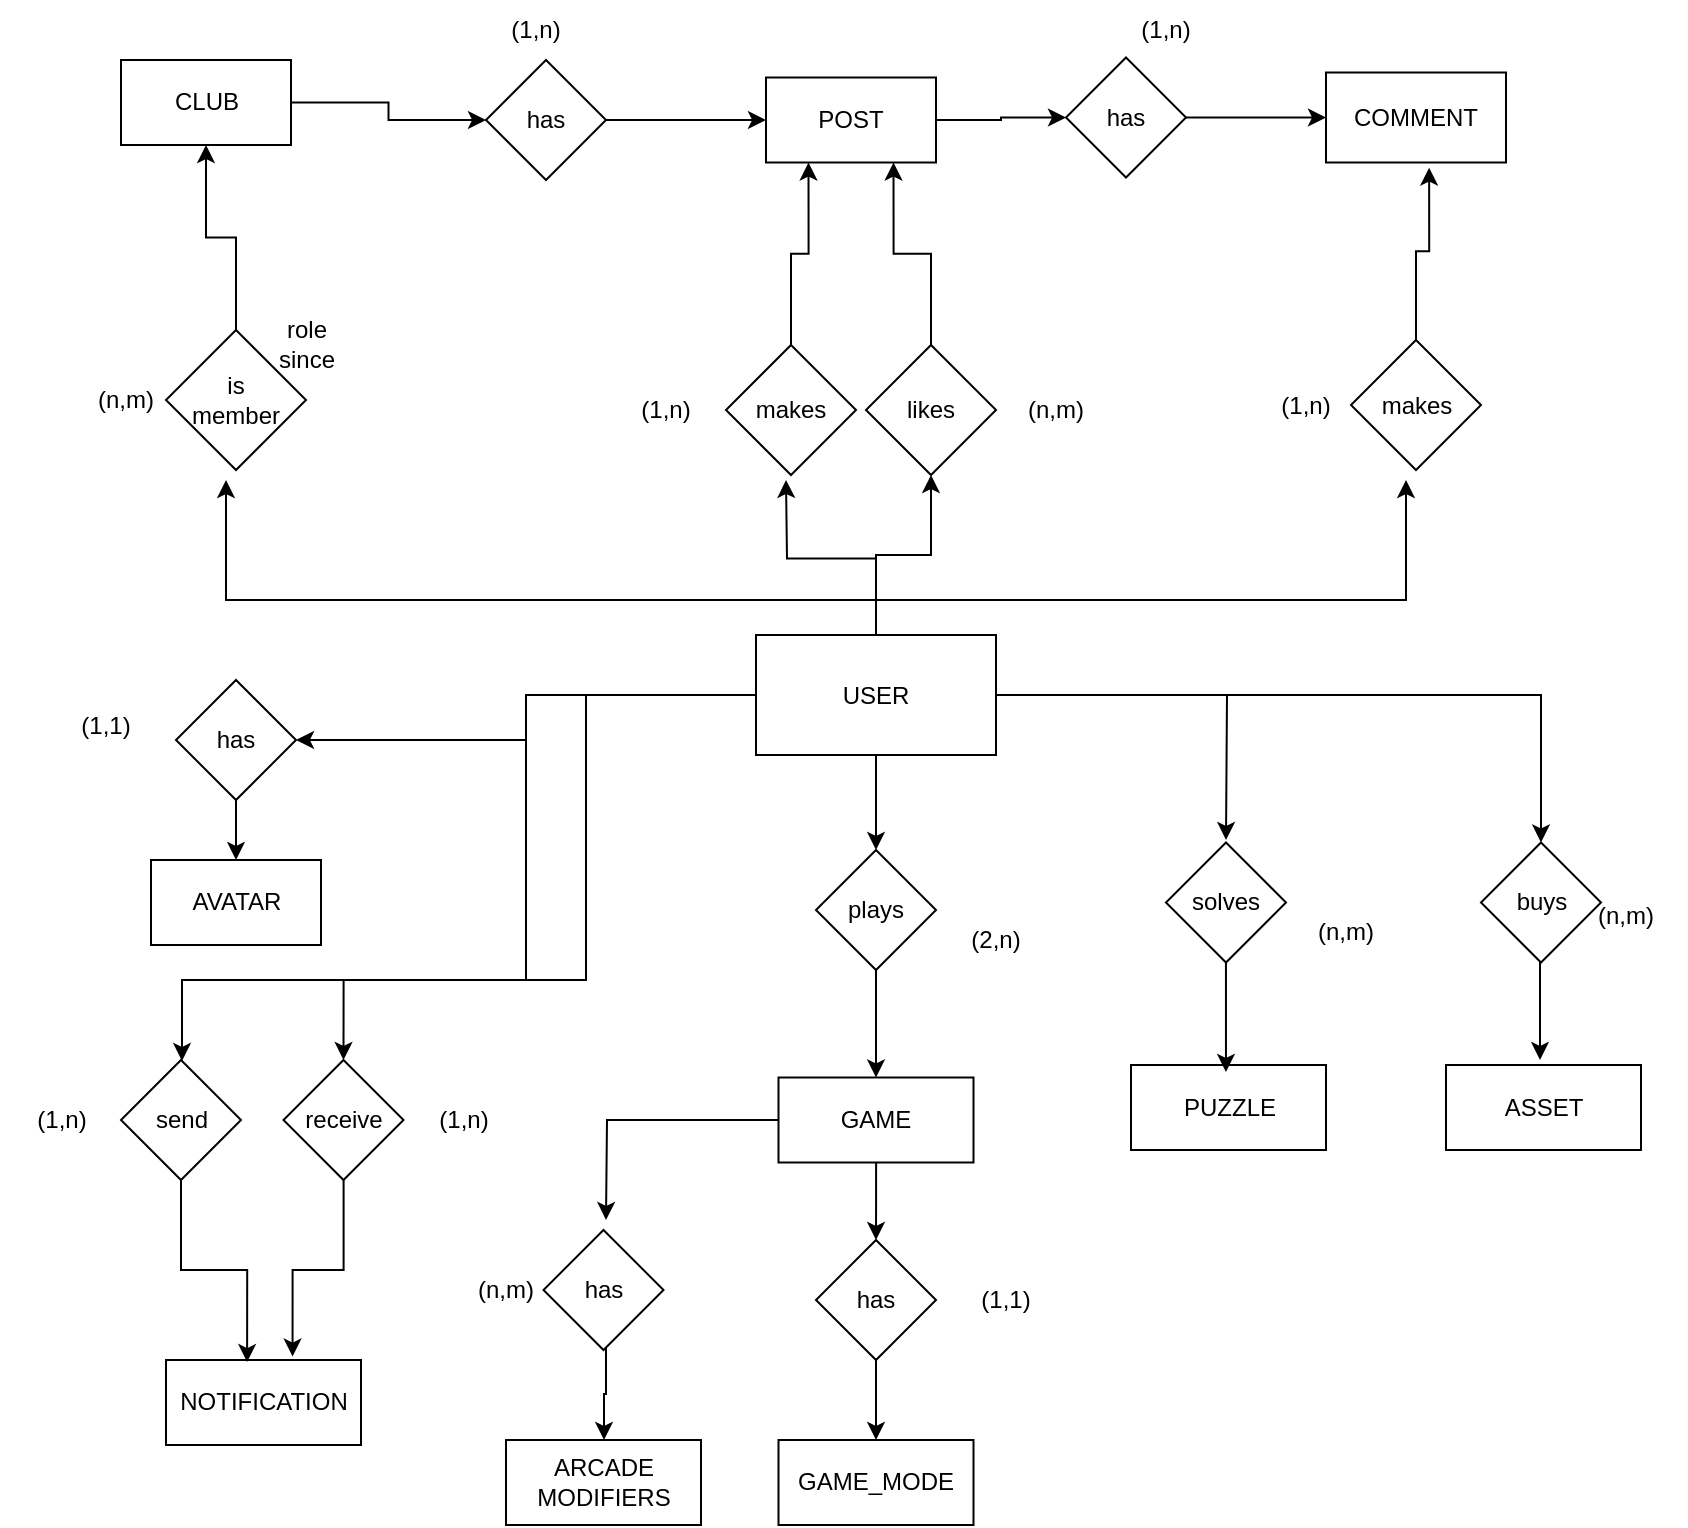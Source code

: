 <mxfile version="24.7.10">
  <diagram id="R2lEEEUBdFMjLlhIrx00" name="Page-1">
    <mxGraphModel dx="1398" dy="707" grid="1" gridSize="10" guides="1" tooltips="1" connect="1" arrows="1" fold="1" page="1" pageScale="1" pageWidth="850" pageHeight="1100" math="0" shadow="0" extFonts="Permanent Marker^https://fonts.googleapis.com/css?family=Permanent+Marker">
      <root>
        <mxCell id="0" />
        <mxCell id="1" parent="0" />
        <mxCell id="3sxSXju4hG3DWmDzFV1x-23" style="edgeStyle=orthogonalEdgeStyle;rounded=0;orthogonalLoop=1;jettySize=auto;html=1;" parent="1" source="3sxSXju4hG3DWmDzFV1x-2" edge="1">
          <mxGeometry relative="1" as="geometry">
            <mxPoint x="400" y="240" as="targetPoint" />
          </mxGeometry>
        </mxCell>
        <mxCell id="3sxSXju4hG3DWmDzFV1x-27" style="edgeStyle=orthogonalEdgeStyle;rounded=0;orthogonalLoop=1;jettySize=auto;html=1;" parent="1" source="3sxSXju4hG3DWmDzFV1x-2" target="3sxSXju4hG3DWmDzFV1x-13" edge="1">
          <mxGeometry relative="1" as="geometry" />
        </mxCell>
        <mxCell id="3sxSXju4hG3DWmDzFV1x-31" style="edgeStyle=orthogonalEdgeStyle;rounded=0;orthogonalLoop=1;jettySize=auto;html=1;" parent="1" source="3sxSXju4hG3DWmDzFV1x-2" edge="1">
          <mxGeometry relative="1" as="geometry">
            <mxPoint x="710" y="240" as="targetPoint" />
            <Array as="points">
              <mxPoint x="445" y="300" />
              <mxPoint x="710" y="300" />
            </Array>
          </mxGeometry>
        </mxCell>
        <mxCell id="3sxSXju4hG3DWmDzFV1x-36" style="edgeStyle=orthogonalEdgeStyle;rounded=0;orthogonalLoop=1;jettySize=auto;html=1;" parent="1" source="3sxSXju4hG3DWmDzFV1x-2" edge="1">
          <mxGeometry relative="1" as="geometry">
            <mxPoint x="120" y="240" as="targetPoint" />
            <Array as="points">
              <mxPoint x="445" y="300" />
              <mxPoint x="120" y="300" />
            </Array>
          </mxGeometry>
        </mxCell>
        <mxCell id="3sxSXju4hG3DWmDzFV1x-37" style="edgeStyle=orthogonalEdgeStyle;rounded=0;orthogonalLoop=1;jettySize=auto;html=1;" parent="1" source="3sxSXju4hG3DWmDzFV1x-2" target="3sxSXju4hG3DWmDzFV1x-19" edge="1">
          <mxGeometry relative="1" as="geometry" />
        </mxCell>
        <mxCell id="3sxSXju4hG3DWmDzFV1x-48" style="edgeStyle=orthogonalEdgeStyle;rounded=0;orthogonalLoop=1;jettySize=auto;html=1;" parent="1" source="3sxSXju4hG3DWmDzFV1x-2" target="3sxSXju4hG3DWmDzFV1x-44" edge="1">
          <mxGeometry relative="1" as="geometry">
            <Array as="points">
              <mxPoint x="270" y="348" />
              <mxPoint x="270" y="490" />
              <mxPoint x="98" y="490" />
            </Array>
          </mxGeometry>
        </mxCell>
        <mxCell id="3sxSXju4hG3DWmDzFV1x-49" style="edgeStyle=orthogonalEdgeStyle;rounded=0;orthogonalLoop=1;jettySize=auto;html=1;entryX=0.5;entryY=0;entryDx=0;entryDy=0;" parent="1" source="3sxSXju4hG3DWmDzFV1x-2" target="3sxSXju4hG3DWmDzFV1x-45" edge="1">
          <mxGeometry relative="1" as="geometry">
            <Array as="points">
              <mxPoint x="300" y="348" />
              <mxPoint x="300" y="490" />
              <mxPoint x="179" y="490" />
            </Array>
          </mxGeometry>
        </mxCell>
        <mxCell id="3sxSXju4hG3DWmDzFV1x-52" style="edgeStyle=orthogonalEdgeStyle;rounded=0;orthogonalLoop=1;jettySize=auto;html=1;entryX=0.5;entryY=0;entryDx=0;entryDy=0;" parent="1" source="3sxSXju4hG3DWmDzFV1x-2" target="3sxSXju4hG3DWmDzFV1x-41" edge="1">
          <mxGeometry relative="1" as="geometry" />
        </mxCell>
        <mxCell id="3sxSXju4hG3DWmDzFV1x-62" style="edgeStyle=orthogonalEdgeStyle;rounded=0;orthogonalLoop=1;jettySize=auto;html=1;" parent="1" source="3sxSXju4hG3DWmDzFV1x-2" edge="1">
          <mxGeometry relative="1" as="geometry">
            <mxPoint x="620" y="420" as="targetPoint" />
          </mxGeometry>
        </mxCell>
        <mxCell id="3sxSXju4hG3DWmDzFV1x-67" style="edgeStyle=orthogonalEdgeStyle;rounded=0;orthogonalLoop=1;jettySize=auto;html=1;entryX=0.5;entryY=0;entryDx=0;entryDy=0;" parent="1" source="3sxSXju4hG3DWmDzFV1x-2" target="3sxSXju4hG3DWmDzFV1x-65" edge="1">
          <mxGeometry relative="1" as="geometry" />
        </mxCell>
        <mxCell id="3sxSXju4hG3DWmDzFV1x-2" value="USER" style="rounded=0;whiteSpace=wrap;html=1;" parent="1" vertex="1">
          <mxGeometry x="385" y="317.5" width="120" height="60" as="geometry" />
        </mxCell>
        <mxCell id="3sxSXju4hG3DWmDzFV1x-35" style="edgeStyle=orthogonalEdgeStyle;rounded=0;orthogonalLoop=1;jettySize=auto;html=1;entryX=0.5;entryY=1;entryDx=0;entryDy=0;" parent="1" source="3sxSXju4hG3DWmDzFV1x-3" target="3sxSXju4hG3DWmDzFV1x-4" edge="1">
          <mxGeometry relative="1" as="geometry" />
        </mxCell>
        <mxCell id="3sxSXju4hG3DWmDzFV1x-3" value="&lt;div&gt;is&lt;/div&gt;&lt;div&gt;member&lt;br&gt;&lt;/div&gt;" style="rhombus;whiteSpace=wrap;html=1;" parent="1" vertex="1">
          <mxGeometry x="90" y="165" width="70" height="70" as="geometry" />
        </mxCell>
        <mxCell id="3sxSXju4hG3DWmDzFV1x-33" style="edgeStyle=orthogonalEdgeStyle;rounded=0;orthogonalLoop=1;jettySize=auto;html=1;entryX=0;entryY=0.5;entryDx=0;entryDy=0;" parent="1" source="3sxSXju4hG3DWmDzFV1x-4" target="3sxSXju4hG3DWmDzFV1x-5" edge="1">
          <mxGeometry relative="1" as="geometry" />
        </mxCell>
        <mxCell id="3sxSXju4hG3DWmDzFV1x-4" value="CLUB" style="rounded=0;whiteSpace=wrap;html=1;" parent="1" vertex="1">
          <mxGeometry x="67.5" y="30" width="85" height="42.5" as="geometry" />
        </mxCell>
        <mxCell id="3sxSXju4hG3DWmDzFV1x-34" style="edgeStyle=orthogonalEdgeStyle;rounded=0;orthogonalLoop=1;jettySize=auto;html=1;entryX=0;entryY=0.5;entryDx=0;entryDy=0;" parent="1" source="3sxSXju4hG3DWmDzFV1x-5" target="3sxSXju4hG3DWmDzFV1x-6" edge="1">
          <mxGeometry relative="1" as="geometry" />
        </mxCell>
        <mxCell id="3sxSXju4hG3DWmDzFV1x-5" value="has" style="rhombus;whiteSpace=wrap;html=1;" parent="1" vertex="1">
          <mxGeometry x="250" y="30" width="60" height="60" as="geometry" />
        </mxCell>
        <mxCell id="3sxSXju4hG3DWmDzFV1x-29" style="edgeStyle=orthogonalEdgeStyle;rounded=0;orthogonalLoop=1;jettySize=auto;html=1;entryX=0;entryY=0.5;entryDx=0;entryDy=0;" parent="1" source="3sxSXju4hG3DWmDzFV1x-6" target="3sxSXju4hG3DWmDzFV1x-15" edge="1">
          <mxGeometry relative="1" as="geometry" />
        </mxCell>
        <mxCell id="3sxSXju4hG3DWmDzFV1x-6" value="POST" style="rounded=0;whiteSpace=wrap;html=1;" parent="1" vertex="1">
          <mxGeometry x="390" y="38.75" width="85" height="42.5" as="geometry" />
        </mxCell>
        <mxCell id="3sxSXju4hG3DWmDzFV1x-7" value="(n,m)" style="text;html=1;align=center;verticalAlign=middle;whiteSpace=wrap;rounded=0;" parent="1" vertex="1">
          <mxGeometry x="40" y="185" width="60" height="30" as="geometry" />
        </mxCell>
        <mxCell id="3sxSXju4hG3DWmDzFV1x-8" value="(1,n)" style="text;html=1;align=center;verticalAlign=middle;whiteSpace=wrap;rounded=0;" parent="1" vertex="1">
          <mxGeometry x="245" width="60" height="30" as="geometry" />
        </mxCell>
        <mxCell id="3sxSXju4hG3DWmDzFV1x-24" style="edgeStyle=orthogonalEdgeStyle;rounded=0;orthogonalLoop=1;jettySize=auto;html=1;entryX=0.25;entryY=1;entryDx=0;entryDy=0;" parent="1" source="3sxSXju4hG3DWmDzFV1x-9" target="3sxSXju4hG3DWmDzFV1x-6" edge="1">
          <mxGeometry relative="1" as="geometry" />
        </mxCell>
        <mxCell id="3sxSXju4hG3DWmDzFV1x-9" value="makes" style="rhombus;whiteSpace=wrap;html=1;" parent="1" vertex="1">
          <mxGeometry x="370" y="172.5" width="65" height="65" as="geometry" />
        </mxCell>
        <mxCell id="3sxSXju4hG3DWmDzFV1x-10" value="(1,n)" style="text;html=1;align=center;verticalAlign=middle;whiteSpace=wrap;rounded=0;" parent="1" vertex="1">
          <mxGeometry x="310" y="190" width="60" height="30" as="geometry" />
        </mxCell>
        <mxCell id="3sxSXju4hG3DWmDzFV1x-11" value="COMMENT" style="rounded=0;whiteSpace=wrap;html=1;" parent="1" vertex="1">
          <mxGeometry x="670" y="36.25" width="90" height="45" as="geometry" />
        </mxCell>
        <mxCell id="3sxSXju4hG3DWmDzFV1x-12" value="makes" style="rhombus;whiteSpace=wrap;html=1;" parent="1" vertex="1">
          <mxGeometry x="682.5" y="170" width="65" height="65" as="geometry" />
        </mxCell>
        <mxCell id="3sxSXju4hG3DWmDzFV1x-28" style="edgeStyle=orthogonalEdgeStyle;rounded=0;orthogonalLoop=1;jettySize=auto;html=1;entryX=0.75;entryY=1;entryDx=0;entryDy=0;" parent="1" source="3sxSXju4hG3DWmDzFV1x-13" target="3sxSXju4hG3DWmDzFV1x-6" edge="1">
          <mxGeometry relative="1" as="geometry" />
        </mxCell>
        <mxCell id="3sxSXju4hG3DWmDzFV1x-13" value="likes" style="rhombus;whiteSpace=wrap;html=1;" parent="1" vertex="1">
          <mxGeometry x="440" y="172.5" width="65" height="65" as="geometry" />
        </mxCell>
        <mxCell id="3sxSXju4hG3DWmDzFV1x-14" value="(n,m)" style="text;html=1;align=center;verticalAlign=middle;whiteSpace=wrap;rounded=0;" parent="1" vertex="1">
          <mxGeometry x="505" y="190" width="60" height="30" as="geometry" />
        </mxCell>
        <mxCell id="3sxSXju4hG3DWmDzFV1x-30" style="edgeStyle=orthogonalEdgeStyle;rounded=0;orthogonalLoop=1;jettySize=auto;html=1;entryX=0;entryY=0.5;entryDx=0;entryDy=0;" parent="1" source="3sxSXju4hG3DWmDzFV1x-15" target="3sxSXju4hG3DWmDzFV1x-11" edge="1">
          <mxGeometry relative="1" as="geometry" />
        </mxCell>
        <mxCell id="3sxSXju4hG3DWmDzFV1x-15" value="has" style="rhombus;whiteSpace=wrap;html=1;" parent="1" vertex="1">
          <mxGeometry x="540" y="28.75" width="60" height="60" as="geometry" />
        </mxCell>
        <mxCell id="3sxSXju4hG3DWmDzFV1x-16" value="(1,n)" style="text;html=1;align=center;verticalAlign=middle;whiteSpace=wrap;rounded=0;" parent="1" vertex="1">
          <mxGeometry x="560" width="60" height="30" as="geometry" />
        </mxCell>
        <mxCell id="3sxSXju4hG3DWmDzFV1x-17" value="(1,n)" style="text;html=1;align=center;verticalAlign=middle;whiteSpace=wrap;rounded=0;" parent="1" vertex="1">
          <mxGeometry x="630" y="187.5" width="60" height="30" as="geometry" />
        </mxCell>
        <mxCell id="3sxSXju4hG3DWmDzFV1x-18" value="AVATAR" style="rounded=0;whiteSpace=wrap;html=1;" parent="1" vertex="1">
          <mxGeometry x="82.5" y="430" width="85" height="42.5" as="geometry" />
        </mxCell>
        <mxCell id="3sxSXju4hG3DWmDzFV1x-38" style="edgeStyle=orthogonalEdgeStyle;rounded=0;orthogonalLoop=1;jettySize=auto;html=1;entryX=0.5;entryY=0;entryDx=0;entryDy=0;" parent="1" source="3sxSXju4hG3DWmDzFV1x-19" target="3sxSXju4hG3DWmDzFV1x-18" edge="1">
          <mxGeometry relative="1" as="geometry" />
        </mxCell>
        <mxCell id="3sxSXju4hG3DWmDzFV1x-19" value="has" style="rhombus;whiteSpace=wrap;html=1;" parent="1" vertex="1">
          <mxGeometry x="95" y="340" width="60" height="60" as="geometry" />
        </mxCell>
        <mxCell id="3sxSXju4hG3DWmDzFV1x-20" value="(1,1)" style="text;html=1;align=center;verticalAlign=middle;whiteSpace=wrap;rounded=0;" parent="1" vertex="1">
          <mxGeometry x="30" y="347.5" width="60" height="30" as="geometry" />
        </mxCell>
        <mxCell id="3sxSXju4hG3DWmDzFV1x-32" style="edgeStyle=orthogonalEdgeStyle;rounded=0;orthogonalLoop=1;jettySize=auto;html=1;entryX=0.573;entryY=1.057;entryDx=0;entryDy=0;entryPerimeter=0;" parent="1" source="3sxSXju4hG3DWmDzFV1x-12" target="3sxSXju4hG3DWmDzFV1x-11" edge="1">
          <mxGeometry relative="1" as="geometry" />
        </mxCell>
        <mxCell id="3sxSXju4hG3DWmDzFV1x-39" value="GAME_MODE" style="rounded=0;whiteSpace=wrap;html=1;" parent="1" vertex="1">
          <mxGeometry x="396.25" y="720" width="97.5" height="42.5" as="geometry" />
        </mxCell>
        <mxCell id="3sxSXju4hG3DWmDzFV1x-57" style="edgeStyle=orthogonalEdgeStyle;rounded=0;orthogonalLoop=1;jettySize=auto;html=1;entryX=0.5;entryY=0;entryDx=0;entryDy=0;" parent="1" source="3sxSXju4hG3DWmDzFV1x-40" target="3sxSXju4hG3DWmDzFV1x-55" edge="1">
          <mxGeometry relative="1" as="geometry" />
        </mxCell>
        <mxCell id="GaKpPGgcgWjd_dkRFhh1-4" style="edgeStyle=orthogonalEdgeStyle;rounded=0;orthogonalLoop=1;jettySize=auto;html=1;" edge="1" parent="1" source="3sxSXju4hG3DWmDzFV1x-40">
          <mxGeometry relative="1" as="geometry">
            <mxPoint x="310" y="610" as="targetPoint" />
          </mxGeometry>
        </mxCell>
        <mxCell id="3sxSXju4hG3DWmDzFV1x-40" value="GAME" style="rounded=0;whiteSpace=wrap;html=1;" parent="1" vertex="1">
          <mxGeometry x="396.25" y="538.75" width="97.5" height="42.5" as="geometry" />
        </mxCell>
        <mxCell id="3sxSXju4hG3DWmDzFV1x-54" style="edgeStyle=orthogonalEdgeStyle;rounded=0;orthogonalLoop=1;jettySize=auto;html=1;entryX=0.5;entryY=0;entryDx=0;entryDy=0;" parent="1" source="3sxSXju4hG3DWmDzFV1x-41" target="3sxSXju4hG3DWmDzFV1x-40" edge="1">
          <mxGeometry relative="1" as="geometry" />
        </mxCell>
        <mxCell id="3sxSXju4hG3DWmDzFV1x-41" value="plays" style="rhombus;whiteSpace=wrap;html=1;" parent="1" vertex="1">
          <mxGeometry x="415" y="425" width="60" height="60" as="geometry" />
        </mxCell>
        <mxCell id="3sxSXju4hG3DWmDzFV1x-42" value="(2,n)" style="text;html=1;align=center;verticalAlign=middle;whiteSpace=wrap;rounded=0;" parent="1" vertex="1">
          <mxGeometry x="475" y="455" width="60" height="30" as="geometry" />
        </mxCell>
        <mxCell id="3sxSXju4hG3DWmDzFV1x-43" value="NOTIFICATION" style="rounded=0;whiteSpace=wrap;html=1;" parent="1" vertex="1">
          <mxGeometry x="90" y="680" width="97.5" height="42.5" as="geometry" />
        </mxCell>
        <mxCell id="3sxSXju4hG3DWmDzFV1x-44" value="send" style="rhombus;whiteSpace=wrap;html=1;" parent="1" vertex="1">
          <mxGeometry x="67.5" y="530" width="60" height="60" as="geometry" />
        </mxCell>
        <mxCell id="3sxSXju4hG3DWmDzFV1x-45" value="receive" style="rhombus;whiteSpace=wrap;html=1;" parent="1" vertex="1">
          <mxGeometry x="148.75" y="530" width="60" height="60" as="geometry" />
        </mxCell>
        <mxCell id="3sxSXju4hG3DWmDzFV1x-46" value="(1,n)" style="text;html=1;align=center;verticalAlign=middle;whiteSpace=wrap;rounded=0;" parent="1" vertex="1">
          <mxGeometry x="7.5" y="545" width="60" height="30" as="geometry" />
        </mxCell>
        <mxCell id="3sxSXju4hG3DWmDzFV1x-47" value="(1,n)" style="text;html=1;align=center;verticalAlign=middle;whiteSpace=wrap;rounded=0;" parent="1" vertex="1">
          <mxGeometry x="208.75" y="545" width="60" height="30" as="geometry" />
        </mxCell>
        <mxCell id="3sxSXju4hG3DWmDzFV1x-50" style="edgeStyle=orthogonalEdgeStyle;rounded=0;orthogonalLoop=1;jettySize=auto;html=1;entryX=0.416;entryY=0.024;entryDx=0;entryDy=0;entryPerimeter=0;" parent="1" source="3sxSXju4hG3DWmDzFV1x-44" target="3sxSXju4hG3DWmDzFV1x-43" edge="1">
          <mxGeometry relative="1" as="geometry" />
        </mxCell>
        <mxCell id="3sxSXju4hG3DWmDzFV1x-51" style="edgeStyle=orthogonalEdgeStyle;rounded=0;orthogonalLoop=1;jettySize=auto;html=1;entryX=0.649;entryY=-0.041;entryDx=0;entryDy=0;entryPerimeter=0;" parent="1" source="3sxSXju4hG3DWmDzFV1x-45" target="3sxSXju4hG3DWmDzFV1x-43" edge="1">
          <mxGeometry relative="1" as="geometry" />
        </mxCell>
        <mxCell id="3sxSXju4hG3DWmDzFV1x-58" style="edgeStyle=orthogonalEdgeStyle;rounded=0;orthogonalLoop=1;jettySize=auto;html=1;entryX=0.5;entryY=0;entryDx=0;entryDy=0;" parent="1" source="3sxSXju4hG3DWmDzFV1x-55" target="3sxSXju4hG3DWmDzFV1x-39" edge="1">
          <mxGeometry relative="1" as="geometry" />
        </mxCell>
        <mxCell id="3sxSXju4hG3DWmDzFV1x-55" value="has" style="rhombus;whiteSpace=wrap;html=1;" parent="1" vertex="1">
          <mxGeometry x="415" y="620" width="60" height="60" as="geometry" />
        </mxCell>
        <mxCell id="3sxSXju4hG3DWmDzFV1x-56" value="(1,1)" style="text;html=1;align=center;verticalAlign=middle;whiteSpace=wrap;rounded=0;" parent="1" vertex="1">
          <mxGeometry x="480" y="635" width="60" height="30" as="geometry" />
        </mxCell>
        <mxCell id="3sxSXju4hG3DWmDzFV1x-59" value="solves" style="rhombus;whiteSpace=wrap;html=1;" parent="1" vertex="1">
          <mxGeometry x="590" y="421.25" width="60" height="60" as="geometry" />
        </mxCell>
        <mxCell id="3sxSXju4hG3DWmDzFV1x-60" value="(n,m)" style="text;html=1;align=center;verticalAlign=middle;whiteSpace=wrap;rounded=0;" parent="1" vertex="1">
          <mxGeometry x="650" y="451.25" width="60" height="30" as="geometry" />
        </mxCell>
        <mxCell id="3sxSXju4hG3DWmDzFV1x-61" value="PUZZLE" style="rounded=0;whiteSpace=wrap;html=1;" parent="1" vertex="1">
          <mxGeometry x="572.5" y="532.5" width="97.5" height="42.5" as="geometry" />
        </mxCell>
        <mxCell id="3sxSXju4hG3DWmDzFV1x-63" style="edgeStyle=orthogonalEdgeStyle;rounded=0;orthogonalLoop=1;jettySize=auto;html=1;entryX=0.487;entryY=0.082;entryDx=0;entryDy=0;entryPerimeter=0;" parent="1" source="3sxSXju4hG3DWmDzFV1x-59" target="3sxSXju4hG3DWmDzFV1x-61" edge="1">
          <mxGeometry relative="1" as="geometry" />
        </mxCell>
        <mxCell id="3sxSXju4hG3DWmDzFV1x-64" value="ASSET" style="rounded=0;whiteSpace=wrap;html=1;" parent="1" vertex="1">
          <mxGeometry x="730" y="532.5" width="97.5" height="42.5" as="geometry" />
        </mxCell>
        <mxCell id="3sxSXju4hG3DWmDzFV1x-65" value="buys" style="rhombus;whiteSpace=wrap;html=1;" parent="1" vertex="1">
          <mxGeometry x="747.5" y="421.25" width="60" height="60" as="geometry" />
        </mxCell>
        <mxCell id="3sxSXju4hG3DWmDzFV1x-66" value="(n,m)" style="text;html=1;align=center;verticalAlign=middle;whiteSpace=wrap;rounded=0;" parent="1" vertex="1">
          <mxGeometry x="790" y="442.5" width="60" height="30" as="geometry" />
        </mxCell>
        <mxCell id="3sxSXju4hG3DWmDzFV1x-68" style="edgeStyle=orthogonalEdgeStyle;rounded=0;orthogonalLoop=1;jettySize=auto;html=1;" parent="1" source="3sxSXju4hG3DWmDzFV1x-65" edge="1">
          <mxGeometry relative="1" as="geometry">
            <mxPoint x="777" y="530" as="targetPoint" />
          </mxGeometry>
        </mxCell>
        <mxCell id="GaKpPGgcgWjd_dkRFhh1-1" value="&lt;div&gt;ARCADE&lt;/div&gt;&lt;div&gt;MODIFIERS&lt;/div&gt;" style="rounded=0;whiteSpace=wrap;html=1;" vertex="1" parent="1">
          <mxGeometry x="260" y="720" width="97.5" height="42.5" as="geometry" />
        </mxCell>
        <mxCell id="GaKpPGgcgWjd_dkRFhh1-5" value="" style="edgeStyle=orthogonalEdgeStyle;rounded=0;orthogonalLoop=1;jettySize=auto;html=1;" edge="1" parent="1" source="GaKpPGgcgWjd_dkRFhh1-2" target="GaKpPGgcgWjd_dkRFhh1-1">
          <mxGeometry relative="1" as="geometry">
            <Array as="points">
              <mxPoint x="310" y="697" />
              <mxPoint x="309" y="697" />
            </Array>
          </mxGeometry>
        </mxCell>
        <mxCell id="GaKpPGgcgWjd_dkRFhh1-2" value="has" style="rhombus;whiteSpace=wrap;html=1;" vertex="1" parent="1">
          <mxGeometry x="278.75" y="615" width="60" height="60" as="geometry" />
        </mxCell>
        <mxCell id="GaKpPGgcgWjd_dkRFhh1-3" value="(n,m)" style="text;html=1;align=center;verticalAlign=middle;whiteSpace=wrap;rounded=0;" vertex="1" parent="1">
          <mxGeometry x="230" y="630" width="60" height="30" as="geometry" />
        </mxCell>
        <mxCell id="GaKpPGgcgWjd_dkRFhh1-6" value="role" style="text;html=1;align=center;verticalAlign=middle;whiteSpace=wrap;rounded=0;" vertex="1" parent="1">
          <mxGeometry x="132.5" y="150" width="55" height="30" as="geometry" />
        </mxCell>
        <mxCell id="GaKpPGgcgWjd_dkRFhh1-8" value="since" style="text;html=1;align=center;verticalAlign=middle;whiteSpace=wrap;rounded=0;" vertex="1" parent="1">
          <mxGeometry x="132.5" y="165" width="55" height="30" as="geometry" />
        </mxCell>
      </root>
    </mxGraphModel>
  </diagram>
</mxfile>
